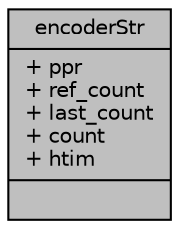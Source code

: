 digraph "encoderStr"
{
 // INTERACTIVE_SVG=YES
 // LATEX_PDF_SIZE
  edge [fontname="Helvetica",fontsize="10",labelfontname="Helvetica",labelfontsize="10"];
  node [fontname="Helvetica",fontsize="10",shape=record];
  Node1 [label="{encoderStr\n|+ ppr\l+ ref_count\l+ last_count\l+ count\l+ htim\l|}",height=0.2,width=0.4,color="black", fillcolor="grey75", style="filled", fontcolor="black",tooltip=" "];
}
